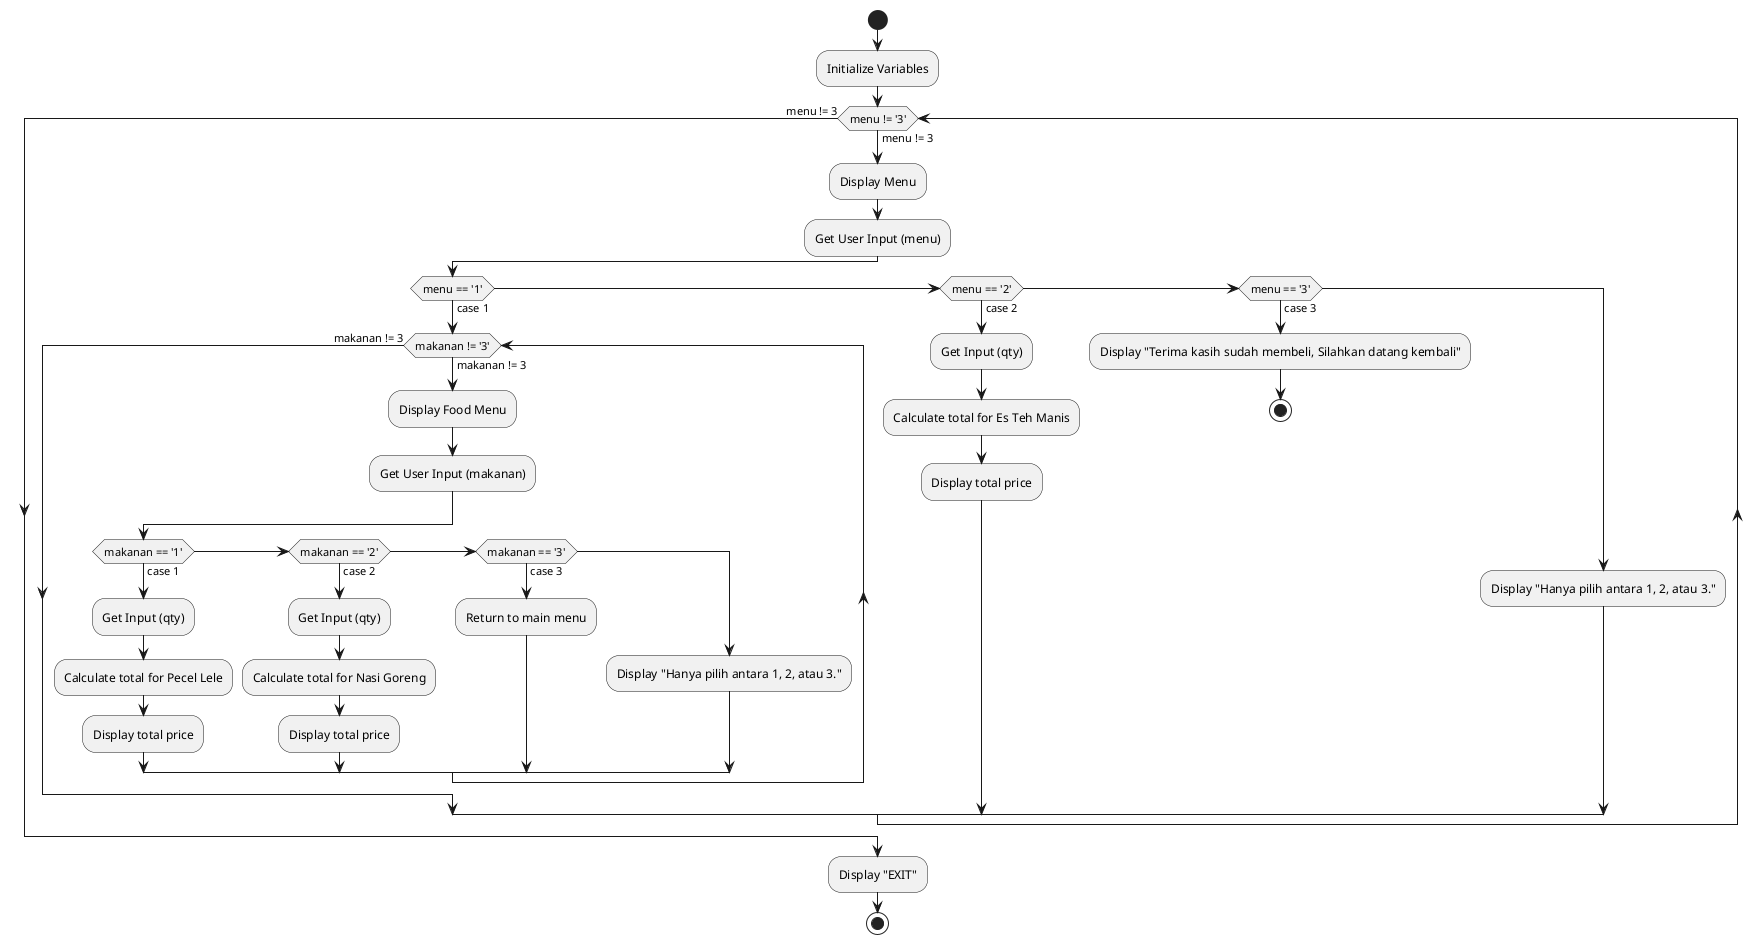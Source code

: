 @startuml Pert5
start
:Initialize Variables;

while (menu != '3') is (menu != 3) 
    :Display Menu;
    :Get User Input (menu);

    if (menu == '1') then (case 1)
        while (makanan != '3') is (makanan != 3)
            :Display Food Menu;
            :Get User Input (makanan);

            if (makanan == '1') then (case 1)
                :Get Input (qty);
                :Calculate total for Pecel Lele;
                :Display total price;
            else if (makanan == '2') then (case 2)
                :Get Input (qty);
                :Calculate total for Nasi Goreng;
                :Display total price;
            else if (makanan == '3') then (case 3)
                :Return to main menu;
            else
                :Display "Hanya pilih antara 1, 2, atau 3.";
            endif
        endwhile (makanan != 3)
    else if (menu == '2') then (case 2)
        :Get Input (qty);
        :Calculate total for Es Teh Manis;
        :Display total price;
    else if (menu == '3') then (case 3)
        :Display "Terima kasih sudah membeli, Silahkan datang kembali";
        stop
    else
        :Display "Hanya pilih antara 1, 2, atau 3.";
    endif
endwhile (menu != 3)

:Display "EXIT";
stop
@enduml